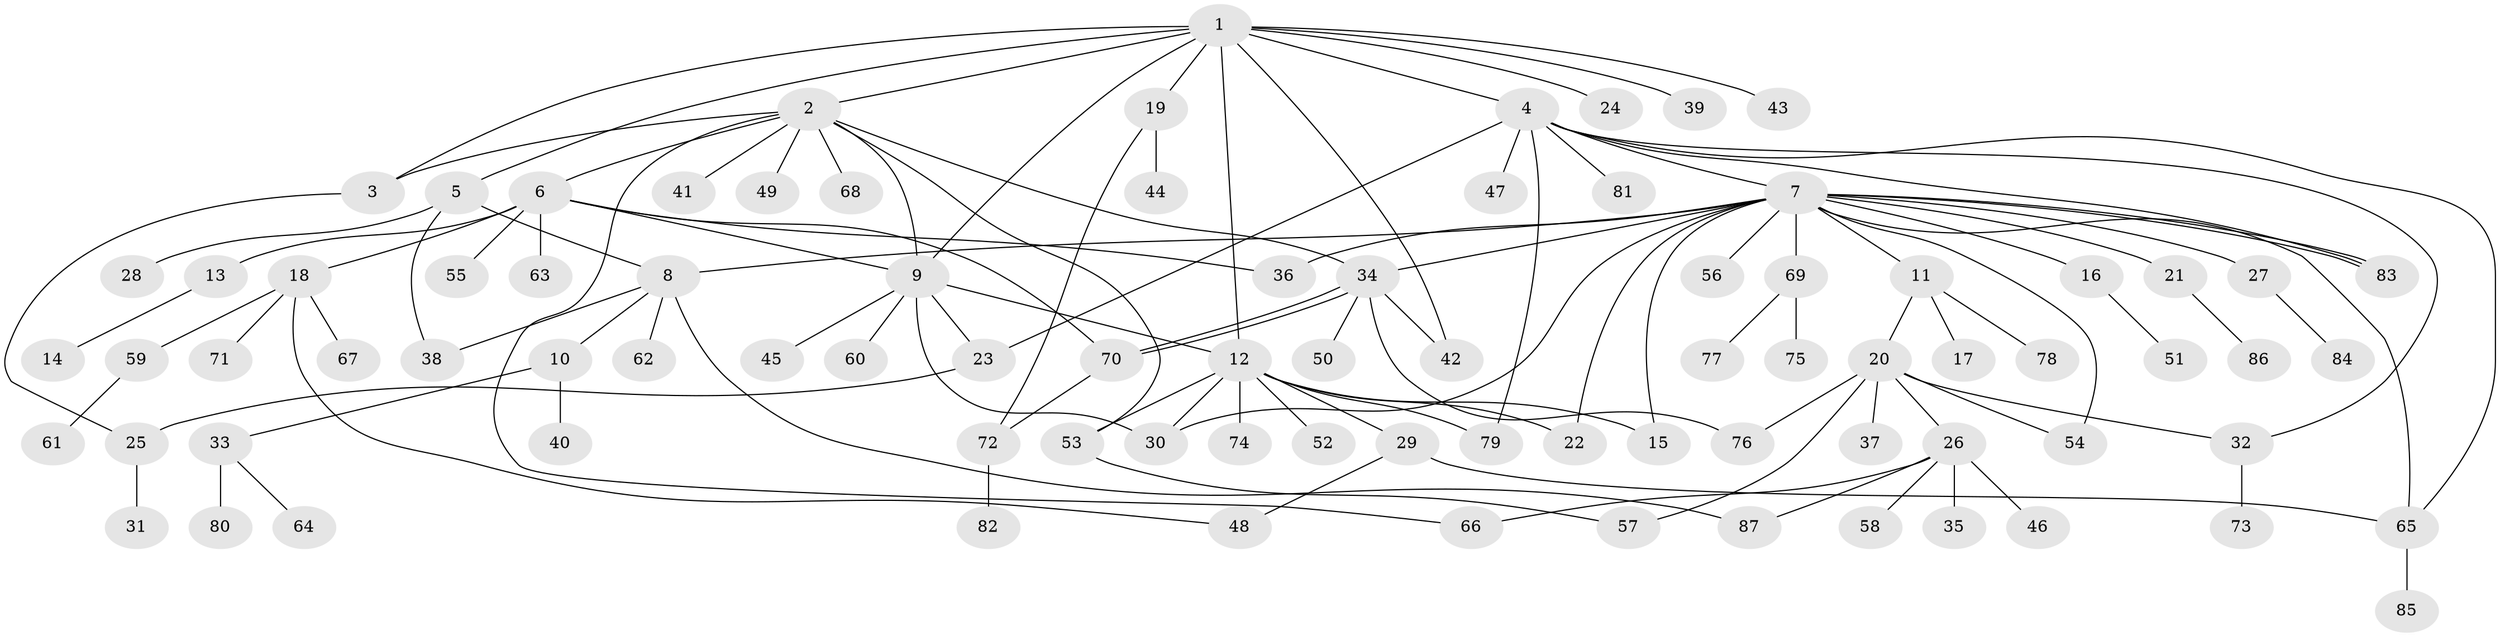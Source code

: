 // coarse degree distribution, {8: 0.022222222222222223, 7: 0.1111111111111111, 4: 0.1111111111111111, 3: 0.08888888888888889, 12: 0.022222222222222223, 5: 0.044444444444444446, 2: 0.28888888888888886, 1: 0.28888888888888886, 6: 0.022222222222222223}
// Generated by graph-tools (version 1.1) at 2025/43/03/06/25 01:43:19]
// undirected, 87 vertices, 117 edges
graph export_dot {
graph [start="1"]
  node [color=gray90,style=filled];
  1;
  2;
  3;
  4;
  5;
  6;
  7;
  8;
  9;
  10;
  11;
  12;
  13;
  14;
  15;
  16;
  17;
  18;
  19;
  20;
  21;
  22;
  23;
  24;
  25;
  26;
  27;
  28;
  29;
  30;
  31;
  32;
  33;
  34;
  35;
  36;
  37;
  38;
  39;
  40;
  41;
  42;
  43;
  44;
  45;
  46;
  47;
  48;
  49;
  50;
  51;
  52;
  53;
  54;
  55;
  56;
  57;
  58;
  59;
  60;
  61;
  62;
  63;
  64;
  65;
  66;
  67;
  68;
  69;
  70;
  71;
  72;
  73;
  74;
  75;
  76;
  77;
  78;
  79;
  80;
  81;
  82;
  83;
  84;
  85;
  86;
  87;
  1 -- 2;
  1 -- 3;
  1 -- 4;
  1 -- 5;
  1 -- 9;
  1 -- 12;
  1 -- 19;
  1 -- 24;
  1 -- 39;
  1 -- 42;
  1 -- 43;
  2 -- 3;
  2 -- 6;
  2 -- 9;
  2 -- 34;
  2 -- 41;
  2 -- 49;
  2 -- 53;
  2 -- 66;
  2 -- 68;
  3 -- 25;
  4 -- 7;
  4 -- 23;
  4 -- 32;
  4 -- 47;
  4 -- 65;
  4 -- 79;
  4 -- 81;
  4 -- 83;
  5 -- 8;
  5 -- 28;
  5 -- 38;
  6 -- 9;
  6 -- 13;
  6 -- 18;
  6 -- 36;
  6 -- 55;
  6 -- 63;
  6 -- 70;
  7 -- 8;
  7 -- 11;
  7 -- 15;
  7 -- 16;
  7 -- 21;
  7 -- 22;
  7 -- 27;
  7 -- 30;
  7 -- 34;
  7 -- 36;
  7 -- 54;
  7 -- 56;
  7 -- 65;
  7 -- 69;
  7 -- 83;
  7 -- 83;
  8 -- 10;
  8 -- 38;
  8 -- 62;
  8 -- 87;
  9 -- 12;
  9 -- 23;
  9 -- 30;
  9 -- 45;
  9 -- 60;
  10 -- 33;
  10 -- 40;
  11 -- 17;
  11 -- 20;
  11 -- 78;
  12 -- 15;
  12 -- 22;
  12 -- 29;
  12 -- 30;
  12 -- 52;
  12 -- 53;
  12 -- 74;
  12 -- 79;
  13 -- 14;
  16 -- 51;
  18 -- 48;
  18 -- 59;
  18 -- 67;
  18 -- 71;
  19 -- 44;
  19 -- 72;
  20 -- 26;
  20 -- 32;
  20 -- 37;
  20 -- 54;
  20 -- 57;
  20 -- 76;
  21 -- 86;
  23 -- 25;
  25 -- 31;
  26 -- 35;
  26 -- 46;
  26 -- 58;
  26 -- 66;
  26 -- 87;
  27 -- 84;
  29 -- 48;
  29 -- 65;
  32 -- 73;
  33 -- 64;
  33 -- 80;
  34 -- 42;
  34 -- 50;
  34 -- 70;
  34 -- 70;
  34 -- 76;
  53 -- 57;
  59 -- 61;
  65 -- 85;
  69 -- 75;
  69 -- 77;
  70 -- 72;
  72 -- 82;
}
